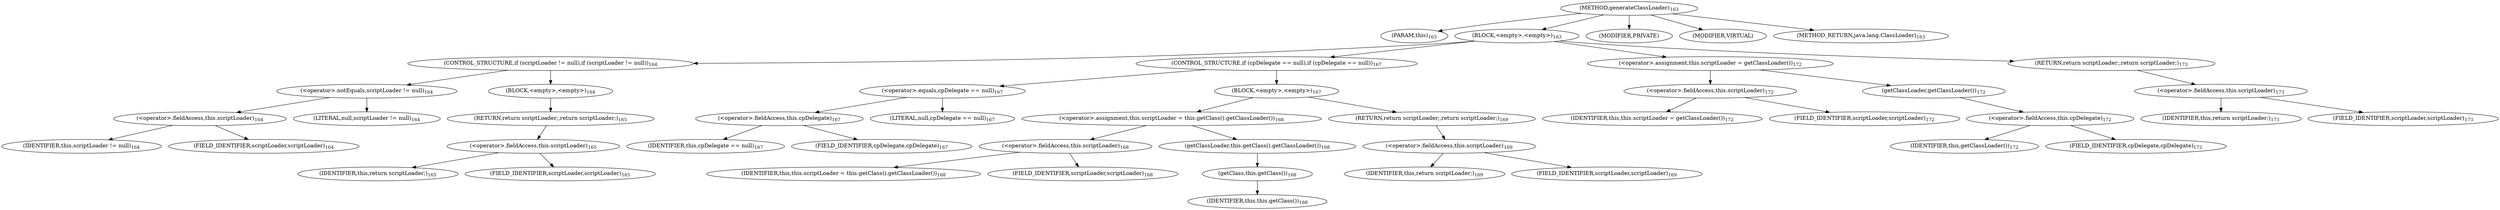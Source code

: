 digraph "generateClassLoader" {  
"233" [label = <(METHOD,generateClassLoader)<SUB>163</SUB>> ]
"24" [label = <(PARAM,this)<SUB>163</SUB>> ]
"234" [label = <(BLOCK,&lt;empty&gt;,&lt;empty&gt;)<SUB>163</SUB>> ]
"235" [label = <(CONTROL_STRUCTURE,if (scriptLoader != null),if (scriptLoader != null))<SUB>164</SUB>> ]
"236" [label = <(&lt;operator&gt;.notEquals,scriptLoader != null)<SUB>164</SUB>> ]
"237" [label = <(&lt;operator&gt;.fieldAccess,this.scriptLoader)<SUB>164</SUB>> ]
"238" [label = <(IDENTIFIER,this,scriptLoader != null)<SUB>164</SUB>> ]
"239" [label = <(FIELD_IDENTIFIER,scriptLoader,scriptLoader)<SUB>164</SUB>> ]
"240" [label = <(LITERAL,null,scriptLoader != null)<SUB>164</SUB>> ]
"241" [label = <(BLOCK,&lt;empty&gt;,&lt;empty&gt;)<SUB>164</SUB>> ]
"242" [label = <(RETURN,return scriptLoader;,return scriptLoader;)<SUB>165</SUB>> ]
"243" [label = <(&lt;operator&gt;.fieldAccess,this.scriptLoader)<SUB>165</SUB>> ]
"244" [label = <(IDENTIFIER,this,return scriptLoader;)<SUB>165</SUB>> ]
"245" [label = <(FIELD_IDENTIFIER,scriptLoader,scriptLoader)<SUB>165</SUB>> ]
"246" [label = <(CONTROL_STRUCTURE,if (cpDelegate == null),if (cpDelegate == null))<SUB>167</SUB>> ]
"247" [label = <(&lt;operator&gt;.equals,cpDelegate == null)<SUB>167</SUB>> ]
"248" [label = <(&lt;operator&gt;.fieldAccess,this.cpDelegate)<SUB>167</SUB>> ]
"249" [label = <(IDENTIFIER,this,cpDelegate == null)<SUB>167</SUB>> ]
"250" [label = <(FIELD_IDENTIFIER,cpDelegate,cpDelegate)<SUB>167</SUB>> ]
"251" [label = <(LITERAL,null,cpDelegate == null)<SUB>167</SUB>> ]
"252" [label = <(BLOCK,&lt;empty&gt;,&lt;empty&gt;)<SUB>167</SUB>> ]
"253" [label = <(&lt;operator&gt;.assignment,this.scriptLoader = this.getClass().getClassLoader())<SUB>168</SUB>> ]
"254" [label = <(&lt;operator&gt;.fieldAccess,this.scriptLoader)<SUB>168</SUB>> ]
"255" [label = <(IDENTIFIER,this,this.scriptLoader = this.getClass().getClassLoader())<SUB>168</SUB>> ]
"256" [label = <(FIELD_IDENTIFIER,scriptLoader,scriptLoader)<SUB>168</SUB>> ]
"257" [label = <(getClassLoader,this.getClass().getClassLoader())<SUB>168</SUB>> ]
"258" [label = <(getClass,this.getClass())<SUB>168</SUB>> ]
"23" [label = <(IDENTIFIER,this,this.getClass())<SUB>168</SUB>> ]
"259" [label = <(RETURN,return scriptLoader;,return scriptLoader;)<SUB>169</SUB>> ]
"260" [label = <(&lt;operator&gt;.fieldAccess,this.scriptLoader)<SUB>169</SUB>> ]
"261" [label = <(IDENTIFIER,this,return scriptLoader;)<SUB>169</SUB>> ]
"262" [label = <(FIELD_IDENTIFIER,scriptLoader,scriptLoader)<SUB>169</SUB>> ]
"263" [label = <(&lt;operator&gt;.assignment,this.scriptLoader = getClassLoader())<SUB>172</SUB>> ]
"264" [label = <(&lt;operator&gt;.fieldAccess,this.scriptLoader)<SUB>172</SUB>> ]
"265" [label = <(IDENTIFIER,this,this.scriptLoader = getClassLoader())<SUB>172</SUB>> ]
"266" [label = <(FIELD_IDENTIFIER,scriptLoader,scriptLoader)<SUB>172</SUB>> ]
"267" [label = <(getClassLoader,getClassLoader())<SUB>172</SUB>> ]
"268" [label = <(&lt;operator&gt;.fieldAccess,this.cpDelegate)<SUB>172</SUB>> ]
"269" [label = <(IDENTIFIER,this,getClassLoader())<SUB>172</SUB>> ]
"270" [label = <(FIELD_IDENTIFIER,cpDelegate,cpDelegate)<SUB>172</SUB>> ]
"271" [label = <(RETURN,return scriptLoader;,return scriptLoader;)<SUB>173</SUB>> ]
"272" [label = <(&lt;operator&gt;.fieldAccess,this.scriptLoader)<SUB>173</SUB>> ]
"273" [label = <(IDENTIFIER,this,return scriptLoader;)<SUB>173</SUB>> ]
"274" [label = <(FIELD_IDENTIFIER,scriptLoader,scriptLoader)<SUB>173</SUB>> ]
"275" [label = <(MODIFIER,PRIVATE)> ]
"276" [label = <(MODIFIER,VIRTUAL)> ]
"277" [label = <(METHOD_RETURN,java.lang.ClassLoader)<SUB>163</SUB>> ]
  "233" -> "24" 
  "233" -> "234" 
  "233" -> "275" 
  "233" -> "276" 
  "233" -> "277" 
  "234" -> "235" 
  "234" -> "246" 
  "234" -> "263" 
  "234" -> "271" 
  "235" -> "236" 
  "235" -> "241" 
  "236" -> "237" 
  "236" -> "240" 
  "237" -> "238" 
  "237" -> "239" 
  "241" -> "242" 
  "242" -> "243" 
  "243" -> "244" 
  "243" -> "245" 
  "246" -> "247" 
  "246" -> "252" 
  "247" -> "248" 
  "247" -> "251" 
  "248" -> "249" 
  "248" -> "250" 
  "252" -> "253" 
  "252" -> "259" 
  "253" -> "254" 
  "253" -> "257" 
  "254" -> "255" 
  "254" -> "256" 
  "257" -> "258" 
  "258" -> "23" 
  "259" -> "260" 
  "260" -> "261" 
  "260" -> "262" 
  "263" -> "264" 
  "263" -> "267" 
  "264" -> "265" 
  "264" -> "266" 
  "267" -> "268" 
  "268" -> "269" 
  "268" -> "270" 
  "271" -> "272" 
  "272" -> "273" 
  "272" -> "274" 
}
